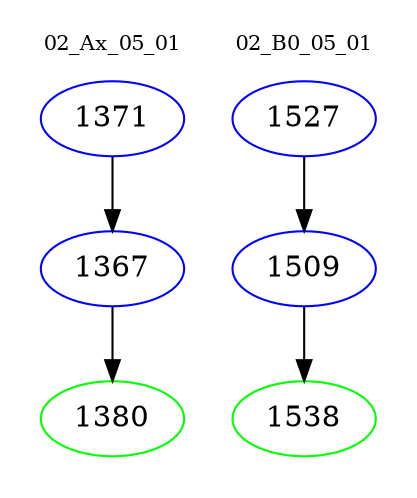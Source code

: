 digraph{
subgraph cluster_0 {
color = white
label = "02_Ax_05_01";
fontsize=10;
T0_1371 [label="1371", color="blue"]
T0_1371 -> T0_1367 [color="black"]
T0_1367 [label="1367", color="blue"]
T0_1367 -> T0_1380 [color="black"]
T0_1380 [label="1380", color="green"]
}
subgraph cluster_1 {
color = white
label = "02_B0_05_01";
fontsize=10;
T1_1527 [label="1527", color="blue"]
T1_1527 -> T1_1509 [color="black"]
T1_1509 [label="1509", color="blue"]
T1_1509 -> T1_1538 [color="black"]
T1_1538 [label="1538", color="green"]
}
}
